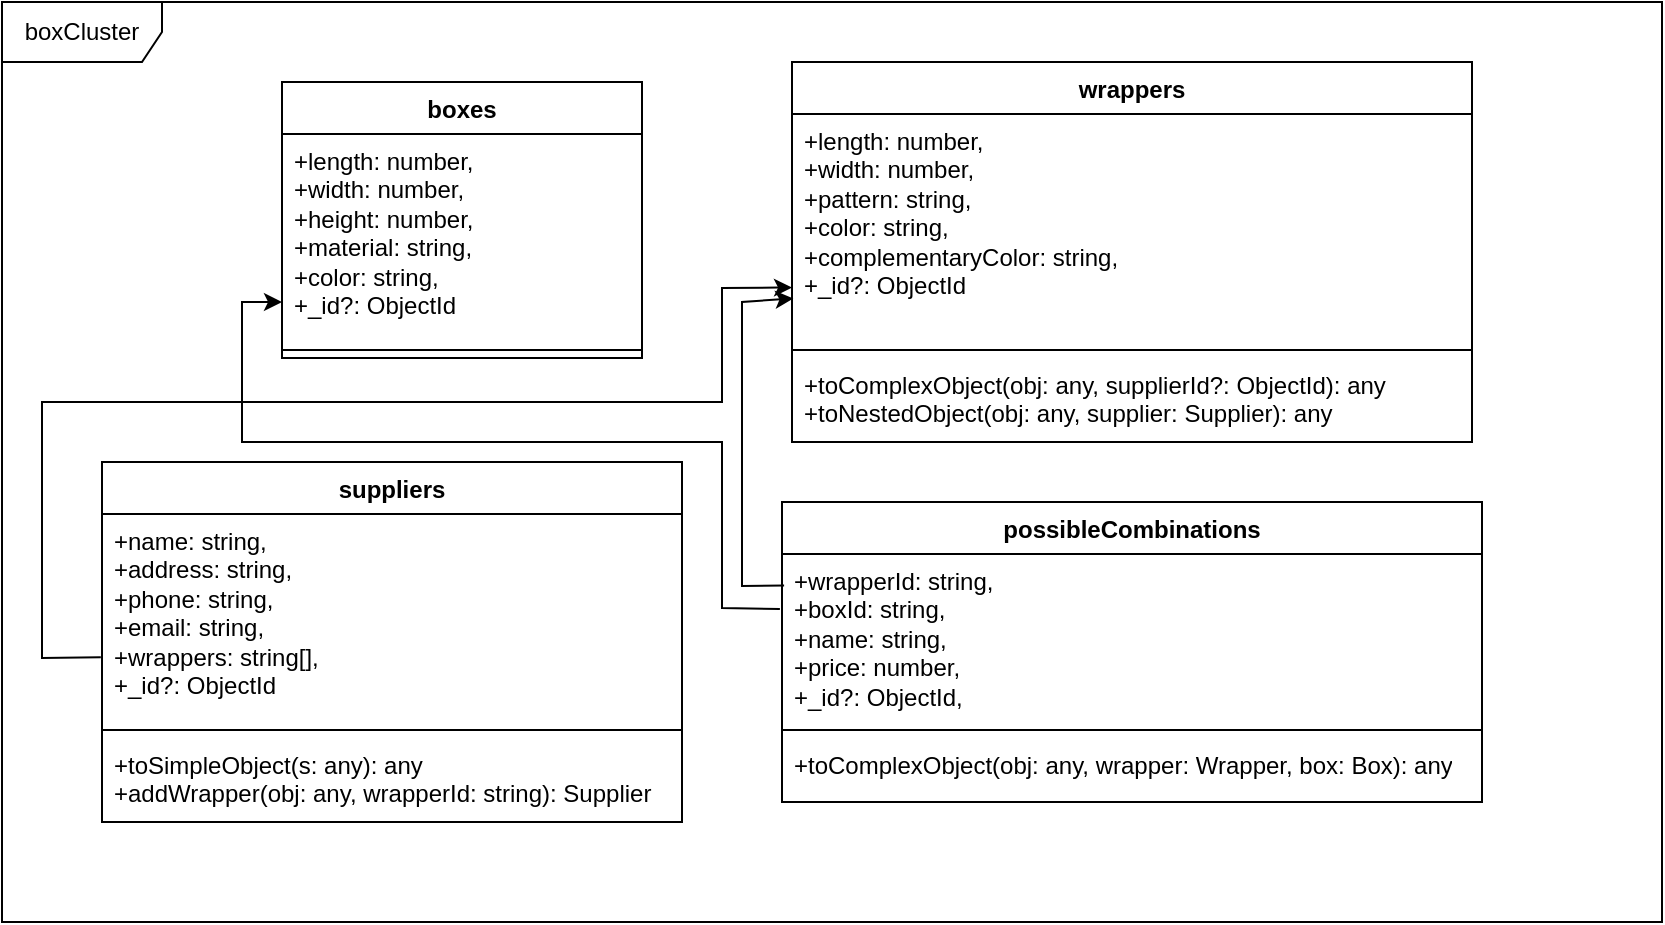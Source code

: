<mxfile version="21.1.2" type="device">
  <diagram name="Page-1" id="OB9xnazWw-VlERZRpi1O">
    <mxGraphModel dx="989" dy="520" grid="1" gridSize="10" guides="1" tooltips="1" connect="1" arrows="1" fold="1" page="1" pageScale="1" pageWidth="850" pageHeight="1100" math="0" shadow="0">
      <root>
        <mxCell id="0" />
        <mxCell id="1" parent="0" />
        <mxCell id="i--sBT4LvqBG2LJcHeIA-5" value="boxes" style="swimlane;fontStyle=1;align=center;verticalAlign=top;childLayout=stackLayout;horizontal=1;startSize=26;horizontalStack=0;resizeParent=1;resizeParentMax=0;resizeLast=0;collapsible=1;marginBottom=0;whiteSpace=wrap;html=1;" vertex="1" parent="1">
          <mxGeometry x="140" y="180" width="180" height="138" as="geometry" />
        </mxCell>
        <mxCell id="i--sBT4LvqBG2LJcHeIA-6" value="&lt;div&gt;+length: number,&lt;/div&gt;&lt;div&gt;+width: number,&amp;nbsp;&lt;/div&gt;&lt;div&gt;+height: number,&amp;nbsp;&lt;/div&gt;&lt;div&gt;+material: string,&amp;nbsp;&lt;/div&gt;&lt;div&gt;+color: string,&lt;/div&gt;&lt;div&gt;+_id?: ObjectId&amp;nbsp;&lt;/div&gt;" style="text;strokeColor=none;fillColor=none;align=left;verticalAlign=top;spacingLeft=4;spacingRight=4;overflow=hidden;rotatable=0;points=[[0,0.5],[1,0.5]];portConstraint=eastwest;whiteSpace=wrap;html=1;" vertex="1" parent="i--sBT4LvqBG2LJcHeIA-5">
          <mxGeometry y="26" width="180" height="104" as="geometry" />
        </mxCell>
        <mxCell id="i--sBT4LvqBG2LJcHeIA-7" value="" style="line;strokeWidth=1;fillColor=none;align=left;verticalAlign=middle;spacingTop=-1;spacingLeft=3;spacingRight=3;rotatable=0;labelPosition=right;points=[];portConstraint=eastwest;strokeColor=inherit;" vertex="1" parent="i--sBT4LvqBG2LJcHeIA-5">
          <mxGeometry y="130" width="180" height="8" as="geometry" />
        </mxCell>
        <mxCell id="i--sBT4LvqBG2LJcHeIA-8" value="wrappers" style="swimlane;fontStyle=1;align=center;verticalAlign=top;childLayout=stackLayout;horizontal=1;startSize=26;horizontalStack=0;resizeParent=1;resizeParentMax=0;resizeLast=0;collapsible=1;marginBottom=0;whiteSpace=wrap;html=1;" vertex="1" parent="1">
          <mxGeometry x="395" y="170" width="340" height="190" as="geometry" />
        </mxCell>
        <mxCell id="i--sBT4LvqBG2LJcHeIA-9" value="&lt;div style=&quot;border-color: var(--border-color);&quot;&gt;+length: number,&lt;/div&gt;&lt;div style=&quot;border-color: var(--border-color);&quot;&gt;+width: number,&lt;/div&gt;&lt;div style=&quot;border-color: var(--border-color);&quot;&gt;+pattern: string,&lt;/div&gt;&lt;div style=&quot;border-color: var(--border-color);&quot;&gt;+color: string,&lt;/div&gt;&lt;div style=&quot;border-color: var(--border-color);&quot;&gt;+complementaryColor: string,&lt;/div&gt;&lt;div style=&quot;border-color: var(--border-color);&quot;&gt;+_id?: ObjectId&lt;/div&gt;" style="text;strokeColor=none;fillColor=none;align=left;verticalAlign=top;spacingLeft=4;spacingRight=4;overflow=hidden;rotatable=0;points=[[0,0.5],[1,0.5]];portConstraint=eastwest;whiteSpace=wrap;html=1;" vertex="1" parent="i--sBT4LvqBG2LJcHeIA-8">
          <mxGeometry y="26" width="340" height="114" as="geometry" />
        </mxCell>
        <mxCell id="i--sBT4LvqBG2LJcHeIA-10" value="" style="line;strokeWidth=1;fillColor=none;align=left;verticalAlign=middle;spacingTop=-1;spacingLeft=3;spacingRight=3;rotatable=0;labelPosition=right;points=[];portConstraint=eastwest;strokeColor=inherit;" vertex="1" parent="i--sBT4LvqBG2LJcHeIA-8">
          <mxGeometry y="140" width="340" height="8" as="geometry" />
        </mxCell>
        <mxCell id="i--sBT4LvqBG2LJcHeIA-11" value="+toComplexObject(obj: any, supplierId?: ObjectId): any&lt;br&gt;+toNestedObject(obj: any, supplier: Supplier): any" style="text;strokeColor=none;fillColor=none;align=left;verticalAlign=top;spacingLeft=4;spacingRight=4;overflow=hidden;rotatable=0;points=[[0,0.5],[1,0.5]];portConstraint=eastwest;whiteSpace=wrap;html=1;" vertex="1" parent="i--sBT4LvqBG2LJcHeIA-8">
          <mxGeometry y="148" width="340" height="42" as="geometry" />
        </mxCell>
        <mxCell id="i--sBT4LvqBG2LJcHeIA-12" value="suppliers" style="swimlane;fontStyle=1;align=center;verticalAlign=top;childLayout=stackLayout;horizontal=1;startSize=26;horizontalStack=0;resizeParent=1;resizeParentMax=0;resizeLast=0;collapsible=1;marginBottom=0;whiteSpace=wrap;html=1;" vertex="1" parent="1">
          <mxGeometry x="50" y="370" width="290" height="180" as="geometry" />
        </mxCell>
        <mxCell id="i--sBT4LvqBG2LJcHeIA-13" value="&lt;div&gt;+name: string,&lt;/div&gt;&lt;div&gt;+address: string,&lt;/div&gt;&lt;div&gt;+phone: string,&lt;/div&gt;&lt;div&gt;+email: string,&lt;/div&gt;&lt;div&gt;+wrappers: string[],&lt;/div&gt;&lt;div&gt;+_id?: ObjectId&lt;/div&gt;" style="text;strokeColor=none;fillColor=none;align=left;verticalAlign=top;spacingLeft=4;spacingRight=4;overflow=hidden;rotatable=0;points=[[0,0.5],[1,0.5]];portConstraint=eastwest;whiteSpace=wrap;html=1;" vertex="1" parent="i--sBT4LvqBG2LJcHeIA-12">
          <mxGeometry y="26" width="290" height="104" as="geometry" />
        </mxCell>
        <mxCell id="i--sBT4LvqBG2LJcHeIA-14" value="" style="line;strokeWidth=1;fillColor=none;align=left;verticalAlign=middle;spacingTop=-1;spacingLeft=3;spacingRight=3;rotatable=0;labelPosition=right;points=[];portConstraint=eastwest;strokeColor=inherit;" vertex="1" parent="i--sBT4LvqBG2LJcHeIA-12">
          <mxGeometry y="130" width="290" height="8" as="geometry" />
        </mxCell>
        <mxCell id="i--sBT4LvqBG2LJcHeIA-15" value="+toSimpleObject(s: any): any&lt;br&gt;+addWrapper(obj: any, wrapperId: string): Supplier" style="text;strokeColor=none;fillColor=none;align=left;verticalAlign=top;spacingLeft=4;spacingRight=4;overflow=hidden;rotatable=0;points=[[0,0.5],[1,0.5]];portConstraint=eastwest;whiteSpace=wrap;html=1;" vertex="1" parent="i--sBT4LvqBG2LJcHeIA-12">
          <mxGeometry y="138" width="290" height="42" as="geometry" />
        </mxCell>
        <mxCell id="i--sBT4LvqBG2LJcHeIA-16" value="possibleCombinations&lt;br&gt;" style="swimlane;fontStyle=1;align=center;verticalAlign=top;childLayout=stackLayout;horizontal=1;startSize=26;horizontalStack=0;resizeParent=1;resizeParentMax=0;resizeLast=0;collapsible=1;marginBottom=0;whiteSpace=wrap;html=1;" vertex="1" parent="1">
          <mxGeometry x="390" y="390" width="350" height="150" as="geometry" />
        </mxCell>
        <mxCell id="i--sBT4LvqBG2LJcHeIA-17" value="&lt;div&gt;+wrapperId: string,&lt;/div&gt;&lt;div&gt;+boxId: string,&lt;/div&gt;&lt;div&gt;+name: string,&lt;/div&gt;&lt;div&gt;+price: number,&lt;/div&gt;&lt;div&gt;+_id?: ObjectId,&lt;/div&gt;" style="text;strokeColor=none;fillColor=none;align=left;verticalAlign=top;spacingLeft=4;spacingRight=4;overflow=hidden;rotatable=0;points=[[0,0.5],[1,0.5]];portConstraint=eastwest;whiteSpace=wrap;html=1;" vertex="1" parent="i--sBT4LvqBG2LJcHeIA-16">
          <mxGeometry y="26" width="350" height="84" as="geometry" />
        </mxCell>
        <mxCell id="i--sBT4LvqBG2LJcHeIA-18" value="" style="line;strokeWidth=1;fillColor=none;align=left;verticalAlign=middle;spacingTop=-1;spacingLeft=3;spacingRight=3;rotatable=0;labelPosition=right;points=[];portConstraint=eastwest;strokeColor=inherit;" vertex="1" parent="i--sBT4LvqBG2LJcHeIA-16">
          <mxGeometry y="110" width="350" height="8" as="geometry" />
        </mxCell>
        <mxCell id="i--sBT4LvqBG2LJcHeIA-19" value="+toComplexObject(obj: any, wrapper: Wrapper, box: Box): any" style="text;strokeColor=none;fillColor=none;align=left;verticalAlign=top;spacingLeft=4;spacingRight=4;overflow=hidden;rotatable=0;points=[[0,0.5],[1,0.5]];portConstraint=eastwest;whiteSpace=wrap;html=1;" vertex="1" parent="i--sBT4LvqBG2LJcHeIA-16">
          <mxGeometry y="118" width="350" height="32" as="geometry" />
        </mxCell>
        <mxCell id="i--sBT4LvqBG2LJcHeIA-20" value="boxCluster" style="shape=umlFrame;whiteSpace=wrap;html=1;pointerEvents=0;width=80;height=30;" vertex="1" parent="1">
          <mxGeometry y="140" width="830" height="460" as="geometry" />
        </mxCell>
        <mxCell id="i--sBT4LvqBG2LJcHeIA-21" value="" style="endArrow=classic;html=1;rounded=0;exitX=-0.002;exitY=0.689;exitDx=0;exitDy=0;exitPerimeter=0;entryX=0;entryY=0.761;entryDx=0;entryDy=0;entryPerimeter=0;" edge="1" parent="1" source="i--sBT4LvqBG2LJcHeIA-13" target="i--sBT4LvqBG2LJcHeIA-9">
          <mxGeometry width="50" height="50" relative="1" as="geometry">
            <mxPoint x="50" y="460" as="sourcePoint" />
            <mxPoint x="390" y="280" as="targetPoint" />
            <Array as="points">
              <mxPoint x="20" y="468" />
              <mxPoint x="20" y="340" />
              <mxPoint x="360" y="340" />
              <mxPoint x="360" y="283" />
            </Array>
          </mxGeometry>
        </mxCell>
        <mxCell id="i--sBT4LvqBG2LJcHeIA-22" value="" style="endArrow=classic;html=1;rounded=0;entryX=0.002;entryY=0.809;entryDx=0;entryDy=0;entryPerimeter=0;exitX=0.003;exitY=0.187;exitDx=0;exitDy=0;exitPerimeter=0;" edge="1" parent="1" source="i--sBT4LvqBG2LJcHeIA-17" target="i--sBT4LvqBG2LJcHeIA-9">
          <mxGeometry width="50" height="50" relative="1" as="geometry">
            <mxPoint x="360" y="410" as="sourcePoint" />
            <mxPoint x="410" y="360" as="targetPoint" />
            <Array as="points">
              <mxPoint x="370" y="432" />
              <mxPoint x="370" y="290" />
            </Array>
          </mxGeometry>
        </mxCell>
        <mxCell id="i--sBT4LvqBG2LJcHeIA-23" value="" style="endArrow=classic;html=1;rounded=0;exitX=-0.003;exitY=0.327;exitDx=0;exitDy=0;exitPerimeter=0;" edge="1" parent="1" source="i--sBT4LvqBG2LJcHeIA-17">
          <mxGeometry width="50" height="50" relative="1" as="geometry">
            <mxPoint x="50" y="290" as="sourcePoint" />
            <mxPoint x="140" y="290" as="targetPoint" />
            <Array as="points">
              <mxPoint x="360" y="443" />
              <mxPoint x="360" y="360" />
              <mxPoint x="120" y="360" />
              <mxPoint x="120" y="290" />
            </Array>
          </mxGeometry>
        </mxCell>
      </root>
    </mxGraphModel>
  </diagram>
</mxfile>
